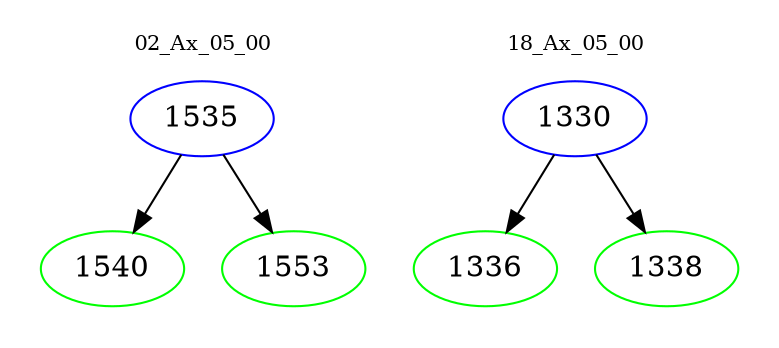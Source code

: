 digraph{
subgraph cluster_0 {
color = white
label = "02_Ax_05_00";
fontsize=10;
T0_1535 [label="1535", color="blue"]
T0_1535 -> T0_1540 [color="black"]
T0_1540 [label="1540", color="green"]
T0_1535 -> T0_1553 [color="black"]
T0_1553 [label="1553", color="green"]
}
subgraph cluster_1 {
color = white
label = "18_Ax_05_00";
fontsize=10;
T1_1330 [label="1330", color="blue"]
T1_1330 -> T1_1336 [color="black"]
T1_1336 [label="1336", color="green"]
T1_1330 -> T1_1338 [color="black"]
T1_1338 [label="1338", color="green"]
}
}
